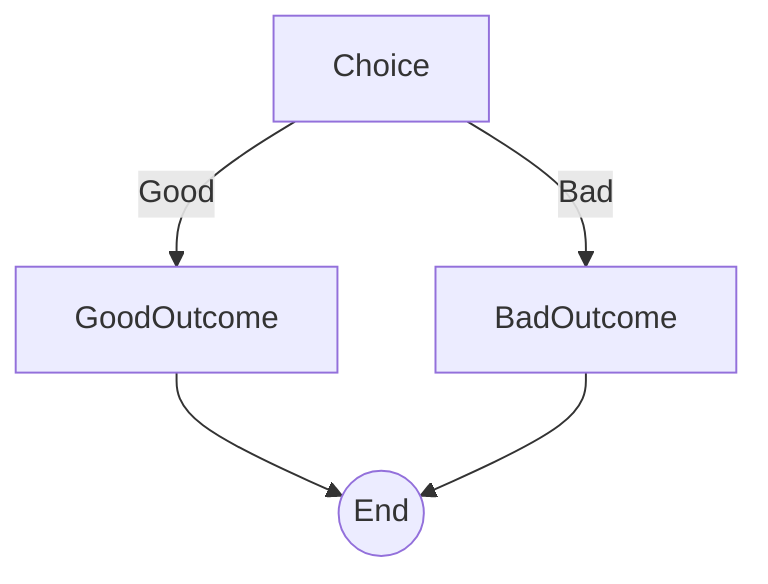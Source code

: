 ﻿flowchart TD
  Choice -- Good --> GoodOutcome
  Choice -- Bad --> BadOutcome
  GoodOutcome --> End((End))
  BadOutcome --> End